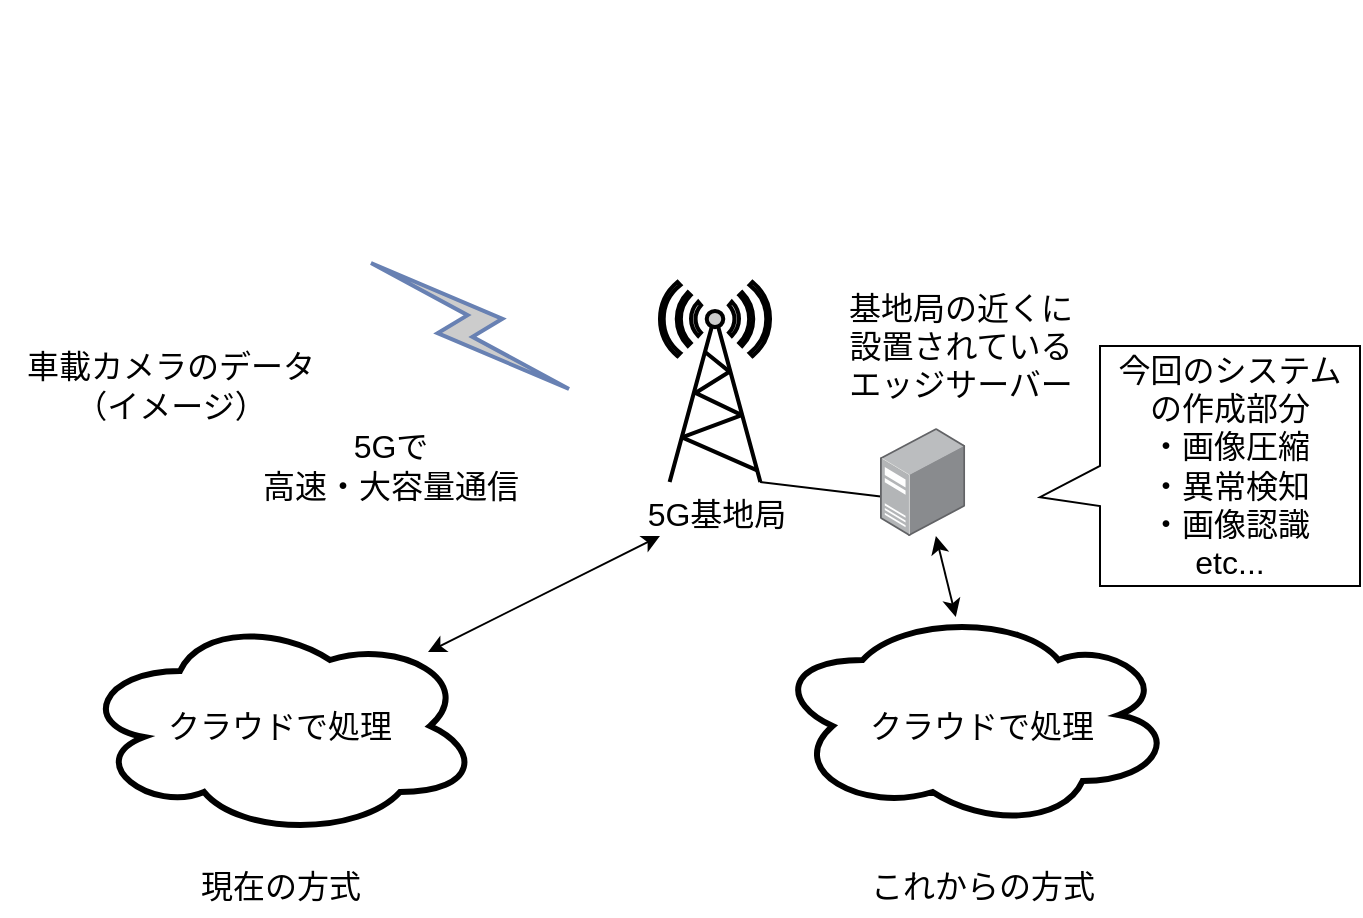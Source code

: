<mxfile version="26.0.16">
  <diagram id="KwvtM_ioJ-xc_FUsTVH3" name="ページ1">
    <mxGraphModel dx="1050" dy="669" grid="1" gridSize="10" guides="1" tooltips="1" connect="1" arrows="1" fold="1" page="1" pageScale="1" pageWidth="827" pageHeight="1169" math="0" shadow="0">
      <root>
        <mxCell id="0" />
        <mxCell id="1" parent="0" />
        <mxCell id="2" value="&lt;font style=&quot;font-size: 16px;&quot;&gt;クラウドで処理&lt;/font&gt;" style="ellipse;shape=cloud;whiteSpace=wrap;html=1;strokeWidth=3;" parent="1" vertex="1">
          <mxGeometry x="110" y="480" width="200" height="110" as="geometry" />
        </mxCell>
        <mxCell id="3" value="&lt;font style=&quot;font-size: 16px;&quot;&gt;クラウドで処理&lt;/font&gt;" style="ellipse;shape=cloud;whiteSpace=wrap;html=1;strokeWidth=3;direction=west;" parent="1" vertex="1">
          <mxGeometry x="461.3" y="480" width="200" height="110" as="geometry" />
        </mxCell>
        <mxCell id="5" value="車載カメラのデータ&lt;br&gt;（イメージ）" style="text;html=1;align=center;verticalAlign=middle;resizable=0;points=[];autosize=1;strokeColor=none;fillColor=none;fontSize=16;" parent="1" vertex="1">
          <mxGeometry x="70" y="340" width="170" height="50" as="geometry" />
        </mxCell>
        <mxCell id="19" style="edgeStyle=none;html=1;exitX=0.91;exitY=1;exitDx=0;exitDy=0;exitPerimeter=0;entryX=0.106;entryY=0.644;entryDx=0;entryDy=0;entryPerimeter=0;fontSize=16;fontColor=#000000;endArrow=none;endFill=0;" parent="1" source="7" target="17" edge="1">
          <mxGeometry relative="1" as="geometry" />
        </mxCell>
        <mxCell id="21" style="edgeStyle=none;html=1;fontSize=16;fontColor=#000000;startArrow=classic;startFill=1;endArrow=classic;endFill=1;" parent="1" target="2" edge="1">
          <mxGeometry relative="1" as="geometry">
            <mxPoint x="400" y="440" as="sourcePoint" />
            <Array as="points" />
          </mxGeometry>
        </mxCell>
        <mxCell id="7" value="&lt;font color=&quot;#000000&quot;&gt;5G基地局&lt;/font&gt;" style="fontColor=#0066CC;verticalAlign=top;verticalLabelPosition=bottom;labelPosition=center;align=center;html=1;outlineConnect=0;fillColor=#CCCCCC;strokeColor=#000000;gradientColor=none;gradientDirection=north;strokeWidth=2;shape=mxgraph.networks.radio_tower;fontSize=16;" parent="1" vertex="1">
          <mxGeometry x="400" y="313" width="55" height="100" as="geometry" />
        </mxCell>
        <mxCell id="12" value="現在の方式" style="text;html=1;align=center;verticalAlign=middle;resizable=0;points=[];autosize=1;strokeColor=none;fillColor=none;fontSize=16;" parent="1" vertex="1">
          <mxGeometry x="160" y="600" width="100" height="30" as="geometry" />
        </mxCell>
        <mxCell id="13" value="" style="html=1;outlineConnect=0;fillColor=#CCCCCC;strokeColor=#6881B3;gradientColor=none;gradientDirection=north;strokeWidth=2;shape=mxgraph.networks.comm_link_edge;html=1;fontSize=16;" parent="1" edge="1">
          <mxGeometry width="100" height="100" relative="1" as="geometry">
            <mxPoint x="250" y="300" as="sourcePoint" />
            <mxPoint x="360" y="370" as="targetPoint" />
            <Array as="points">
              <mxPoint x="250" y="260" />
              <mxPoint x="150" y="190" />
            </Array>
          </mxGeometry>
        </mxCell>
        <mxCell id="16" value="5Gで&lt;br&gt;高速・大容量通信" style="text;html=1;align=center;verticalAlign=middle;resizable=0;points=[];autosize=1;strokeColor=none;fillColor=none;fontSize=16;" parent="1" vertex="1">
          <mxGeometry x="190" y="380" width="150" height="50" as="geometry" />
        </mxCell>
        <mxCell id="20" value="" style="edgeStyle=none;html=1;fontSize=16;fontColor=#000000;endArrow=classic;endFill=1;startArrow=classic;startFill=1;" parent="1" source="17" target="3" edge="1">
          <mxGeometry relative="1" as="geometry" />
        </mxCell>
        <mxCell id="17" value="" style="points=[];aspect=fixed;html=1;align=center;shadow=0;dashed=0;image;image=img/lib/allied_telesis/computer_and_terminals/Server_Desktop.svg;strokeColor=#000000;strokeWidth=3;fontSize=16;fontColor=#000000;" parent="1" vertex="1">
          <mxGeometry x="510" y="386" width="42.6" height="54" as="geometry" />
        </mxCell>
        <mxCell id="18" value="基地局の近くに&lt;br&gt;設置されている&lt;br&gt;エッジサーバー" style="text;html=1;align=center;verticalAlign=middle;resizable=0;points=[];autosize=1;strokeColor=none;fillColor=none;fontSize=16;fontColor=#000000;" parent="1" vertex="1">
          <mxGeometry x="480" y="310" width="140" height="70" as="geometry" />
        </mxCell>
        <mxCell id="22" value="今回のシステム&lt;br&gt;の作成部分&lt;br&gt;・画像圧縮&lt;br&gt;・異常検知&lt;br&gt;・画像認識&lt;br&gt;etc..." style="shape=callout;whiteSpace=wrap;html=1;perimeter=calloutPerimeter;strokeColor=#000000;strokeWidth=1;fontSize=16;fontColor=#000000;direction=south;position2=0.63;" parent="1" vertex="1">
          <mxGeometry x="590" y="345" width="160" height="120" as="geometry" />
        </mxCell>
        <mxCell id="24" value="これからの方式" style="text;html=1;align=center;verticalAlign=middle;resizable=0;points=[];autosize=1;strokeColor=none;fillColor=none;fontSize=16;fontColor=#000000;" parent="1" vertex="1">
          <mxGeometry x="491.3" y="600" width="140" height="30" as="geometry" />
        </mxCell>
      </root>
    </mxGraphModel>
  </diagram>
</mxfile>
